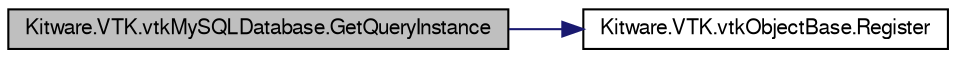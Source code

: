 digraph G
{
  bgcolor="transparent";
  edge [fontname="FreeSans",fontsize="10",labelfontname="FreeSans",labelfontsize="10"];
  node [fontname="FreeSans",fontsize="10",shape=record];
  rankdir="LR";
  Node1 [label="Kitware.VTK.vtkMySQLDatabase.GetQueryInstance",height=0.2,width=0.4,color="black", fillcolor="grey75", style="filled" fontcolor="black"];
  Node1 -> Node2 [color="midnightblue",fontsize="10",style="solid",fontname="FreeSans"];
  Node2 [label="Kitware.VTK.vtkObjectBase.Register",height=0.2,width=0.4,color="black",URL="$class_kitware_1_1_v_t_k_1_1vtk_object_base.html#a48e5d9b6d6aeb34e9818deb2701c147c",tooltip="Increase the reference count (mark as used by another object)."];
}
